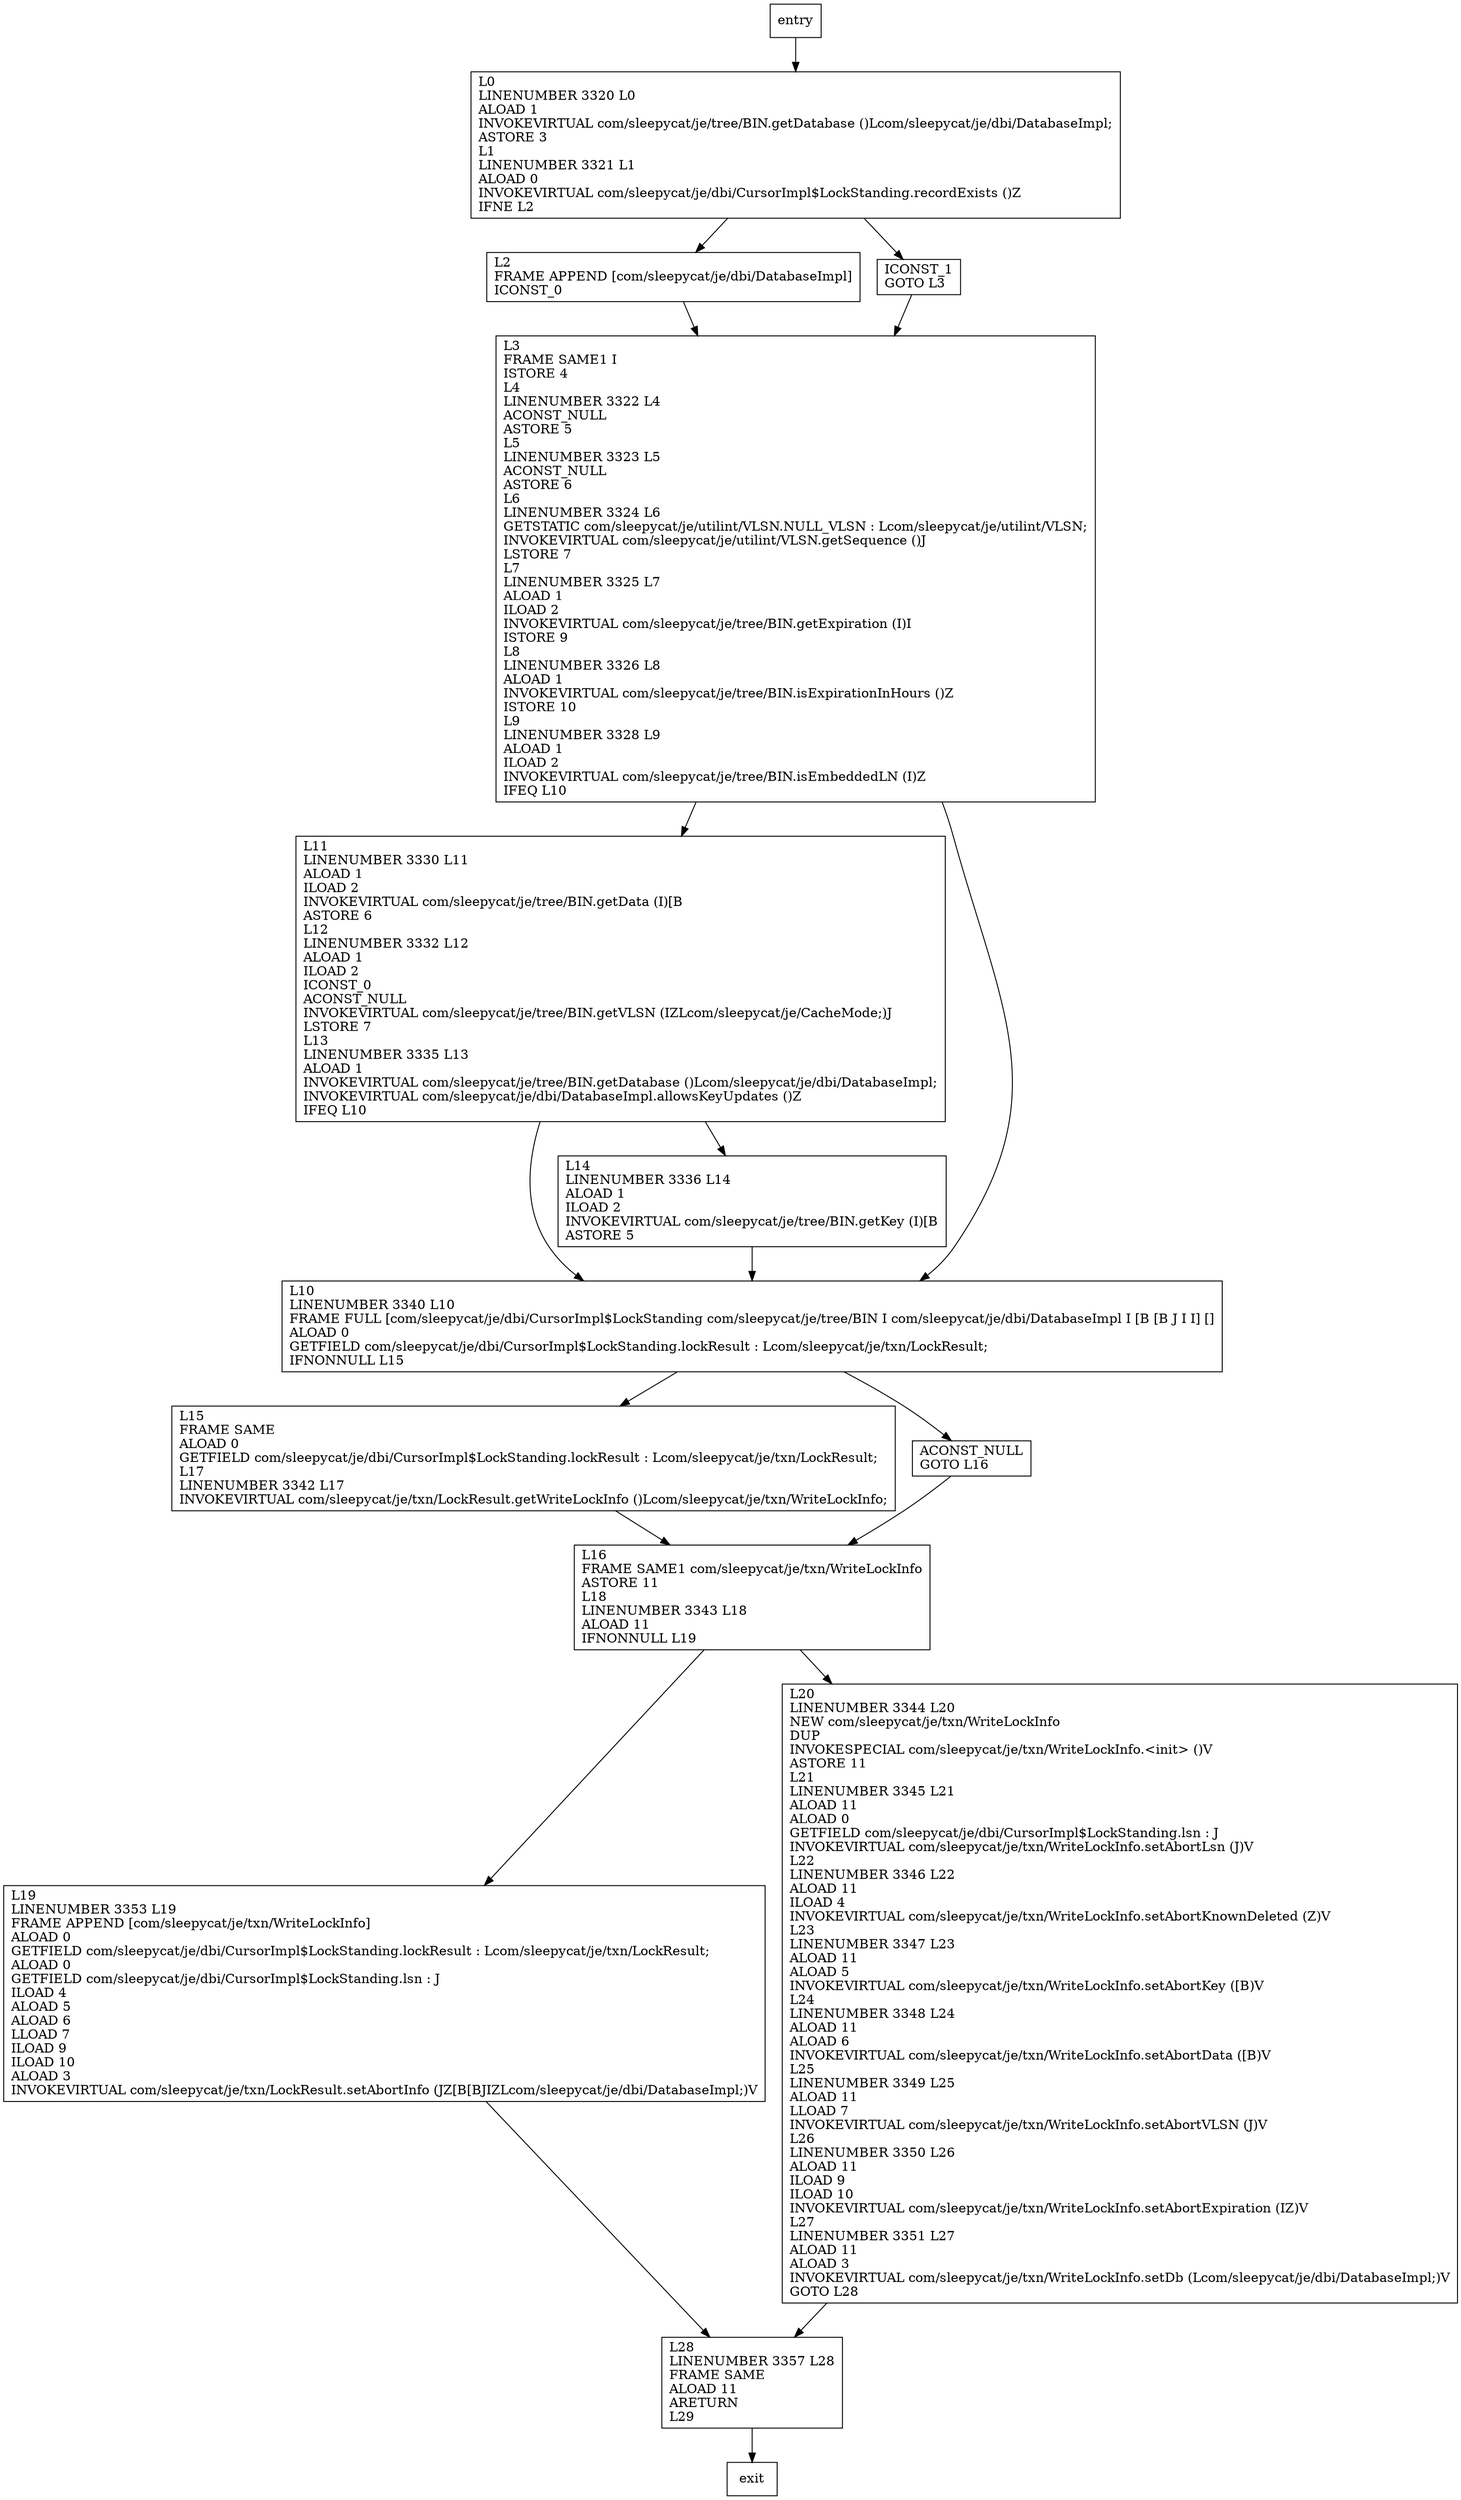 digraph prepareForUpdate {
node [shape=record];
387504450 [label="L2\lFRAME APPEND [com/sleepycat/je/dbi/DatabaseImpl]\lICONST_0\l"];
460352409 [label="ICONST_1\lGOTO L3\l"];
1981456264 [label="L3\lFRAME SAME1 I\lISTORE 4\lL4\lLINENUMBER 3322 L4\lACONST_NULL\lASTORE 5\lL5\lLINENUMBER 3323 L5\lACONST_NULL\lASTORE 6\lL6\lLINENUMBER 3324 L6\lGETSTATIC com/sleepycat/je/utilint/VLSN.NULL_VLSN : Lcom/sleepycat/je/utilint/VLSN;\lINVOKEVIRTUAL com/sleepycat/je/utilint/VLSN.getSequence ()J\lLSTORE 7\lL7\lLINENUMBER 3325 L7\lALOAD 1\lILOAD 2\lINVOKEVIRTUAL com/sleepycat/je/tree/BIN.getExpiration (I)I\lISTORE 9\lL8\lLINENUMBER 3326 L8\lALOAD 1\lINVOKEVIRTUAL com/sleepycat/je/tree/BIN.isExpirationInHours ()Z\lISTORE 10\lL9\lLINENUMBER 3328 L9\lALOAD 1\lILOAD 2\lINVOKEVIRTUAL com/sleepycat/je/tree/BIN.isEmbeddedLN (I)Z\lIFEQ L10\l"];
2014747412 [label="L11\lLINENUMBER 3330 L11\lALOAD 1\lILOAD 2\lINVOKEVIRTUAL com/sleepycat/je/tree/BIN.getData (I)[B\lASTORE 6\lL12\lLINENUMBER 3332 L12\lALOAD 1\lILOAD 2\lICONST_0\lACONST_NULL\lINVOKEVIRTUAL com/sleepycat/je/tree/BIN.getVLSN (IZLcom/sleepycat/je/CacheMode;)J\lLSTORE 7\lL13\lLINENUMBER 3335 L13\lALOAD 1\lINVOKEVIRTUAL com/sleepycat/je/tree/BIN.getDatabase ()Lcom/sleepycat/je/dbi/DatabaseImpl;\lINVOKEVIRTUAL com/sleepycat/je/dbi/DatabaseImpl.allowsKeyUpdates ()Z\lIFEQ L10\l"];
1665131338 [label="L19\lLINENUMBER 3353 L19\lFRAME APPEND [com/sleepycat/je/txn/WriteLockInfo]\lALOAD 0\lGETFIELD com/sleepycat/je/dbi/CursorImpl$LockStanding.lockResult : Lcom/sleepycat/je/txn/LockResult;\lALOAD 0\lGETFIELD com/sleepycat/je/dbi/CursorImpl$LockStanding.lsn : J\lILOAD 4\lALOAD 5\lALOAD 6\lLLOAD 7\lILOAD 9\lILOAD 10\lALOAD 3\lINVOKEVIRTUAL com/sleepycat/je/txn/LockResult.setAbortInfo (JZ[B[BJIZLcom/sleepycat/je/dbi/DatabaseImpl;)V\l"];
945599399 [label="L28\lLINENUMBER 3357 L28\lFRAME SAME\lALOAD 11\lARETURN\lL29\l"];
730112199 [label="L0\lLINENUMBER 3320 L0\lALOAD 1\lINVOKEVIRTUAL com/sleepycat/je/tree/BIN.getDatabase ()Lcom/sleepycat/je/dbi/DatabaseImpl;\lASTORE 3\lL1\lLINENUMBER 3321 L1\lALOAD 0\lINVOKEVIRTUAL com/sleepycat/je/dbi/CursorImpl$LockStanding.recordExists ()Z\lIFNE L2\l"];
1600642469 [label="L15\lFRAME SAME\lALOAD 0\lGETFIELD com/sleepycat/je/dbi/CursorImpl$LockStanding.lockResult : Lcom/sleepycat/je/txn/LockResult;\lL17\lLINENUMBER 3342 L17\lINVOKEVIRTUAL com/sleepycat/je/txn/LockResult.getWriteLockInfo ()Lcom/sleepycat/je/txn/WriteLockInfo;\l"];
689278877 [label="L10\lLINENUMBER 3340 L10\lFRAME FULL [com/sleepycat/je/dbi/CursorImpl$LockStanding com/sleepycat/je/tree/BIN I com/sleepycat/je/dbi/DatabaseImpl I [B [B J I I] []\lALOAD 0\lGETFIELD com/sleepycat/je/dbi/CursorImpl$LockStanding.lockResult : Lcom/sleepycat/je/txn/LockResult;\lIFNONNULL L15\l"];
1510721715 [label="L16\lFRAME SAME1 com/sleepycat/je/txn/WriteLockInfo\lASTORE 11\lL18\lLINENUMBER 3343 L18\lALOAD 11\lIFNONNULL L19\l"];
325397222 [label="ACONST_NULL\lGOTO L16\l"];
1496831953 [label="L20\lLINENUMBER 3344 L20\lNEW com/sleepycat/je/txn/WriteLockInfo\lDUP\lINVOKESPECIAL com/sleepycat/je/txn/WriteLockInfo.\<init\> ()V\lASTORE 11\lL21\lLINENUMBER 3345 L21\lALOAD 11\lALOAD 0\lGETFIELD com/sleepycat/je/dbi/CursorImpl$LockStanding.lsn : J\lINVOKEVIRTUAL com/sleepycat/je/txn/WriteLockInfo.setAbortLsn (J)V\lL22\lLINENUMBER 3346 L22\lALOAD 11\lILOAD 4\lINVOKEVIRTUAL com/sleepycat/je/txn/WriteLockInfo.setAbortKnownDeleted (Z)V\lL23\lLINENUMBER 3347 L23\lALOAD 11\lALOAD 5\lINVOKEVIRTUAL com/sleepycat/je/txn/WriteLockInfo.setAbortKey ([B)V\lL24\lLINENUMBER 3348 L24\lALOAD 11\lALOAD 6\lINVOKEVIRTUAL com/sleepycat/je/txn/WriteLockInfo.setAbortData ([B)V\lL25\lLINENUMBER 3349 L25\lALOAD 11\lLLOAD 7\lINVOKEVIRTUAL com/sleepycat/je/txn/WriteLockInfo.setAbortVLSN (J)V\lL26\lLINENUMBER 3350 L26\lALOAD 11\lILOAD 9\lILOAD 10\lINVOKEVIRTUAL com/sleepycat/je/txn/WriteLockInfo.setAbortExpiration (IZ)V\lL27\lLINENUMBER 3351 L27\lALOAD 11\lALOAD 3\lINVOKEVIRTUAL com/sleepycat/je/txn/WriteLockInfo.setDb (Lcom/sleepycat/je/dbi/DatabaseImpl;)V\lGOTO L28\l"];
832640389 [label="L14\lLINENUMBER 3336 L14\lALOAD 1\lILOAD 2\lINVOKEVIRTUAL com/sleepycat/je/tree/BIN.getKey (I)[B\lASTORE 5\l"];
entry;
exit;
387504450 -> 1981456264
460352409 -> 1981456264
1981456264 -> 689278877
1981456264 -> 2014747412
2014747412 -> 689278877
2014747412 -> 832640389
1665131338 -> 945599399
945599399 -> exit
entry -> 730112199
730112199 -> 387504450
730112199 -> 460352409
1600642469 -> 1510721715
689278877 -> 1600642469
689278877 -> 325397222
1510721715 -> 1665131338
1510721715 -> 1496831953
325397222 -> 1510721715
1496831953 -> 945599399
832640389 -> 689278877
}
